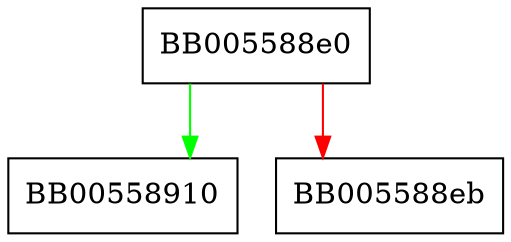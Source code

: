 digraph ossl_cmp_ctx_set0_newCert {
  node [shape="box"];
  graph [splines=ortho];
  BB005588e0 -> BB00558910 [color="green"];
  BB005588e0 -> BB005588eb [color="red"];
}